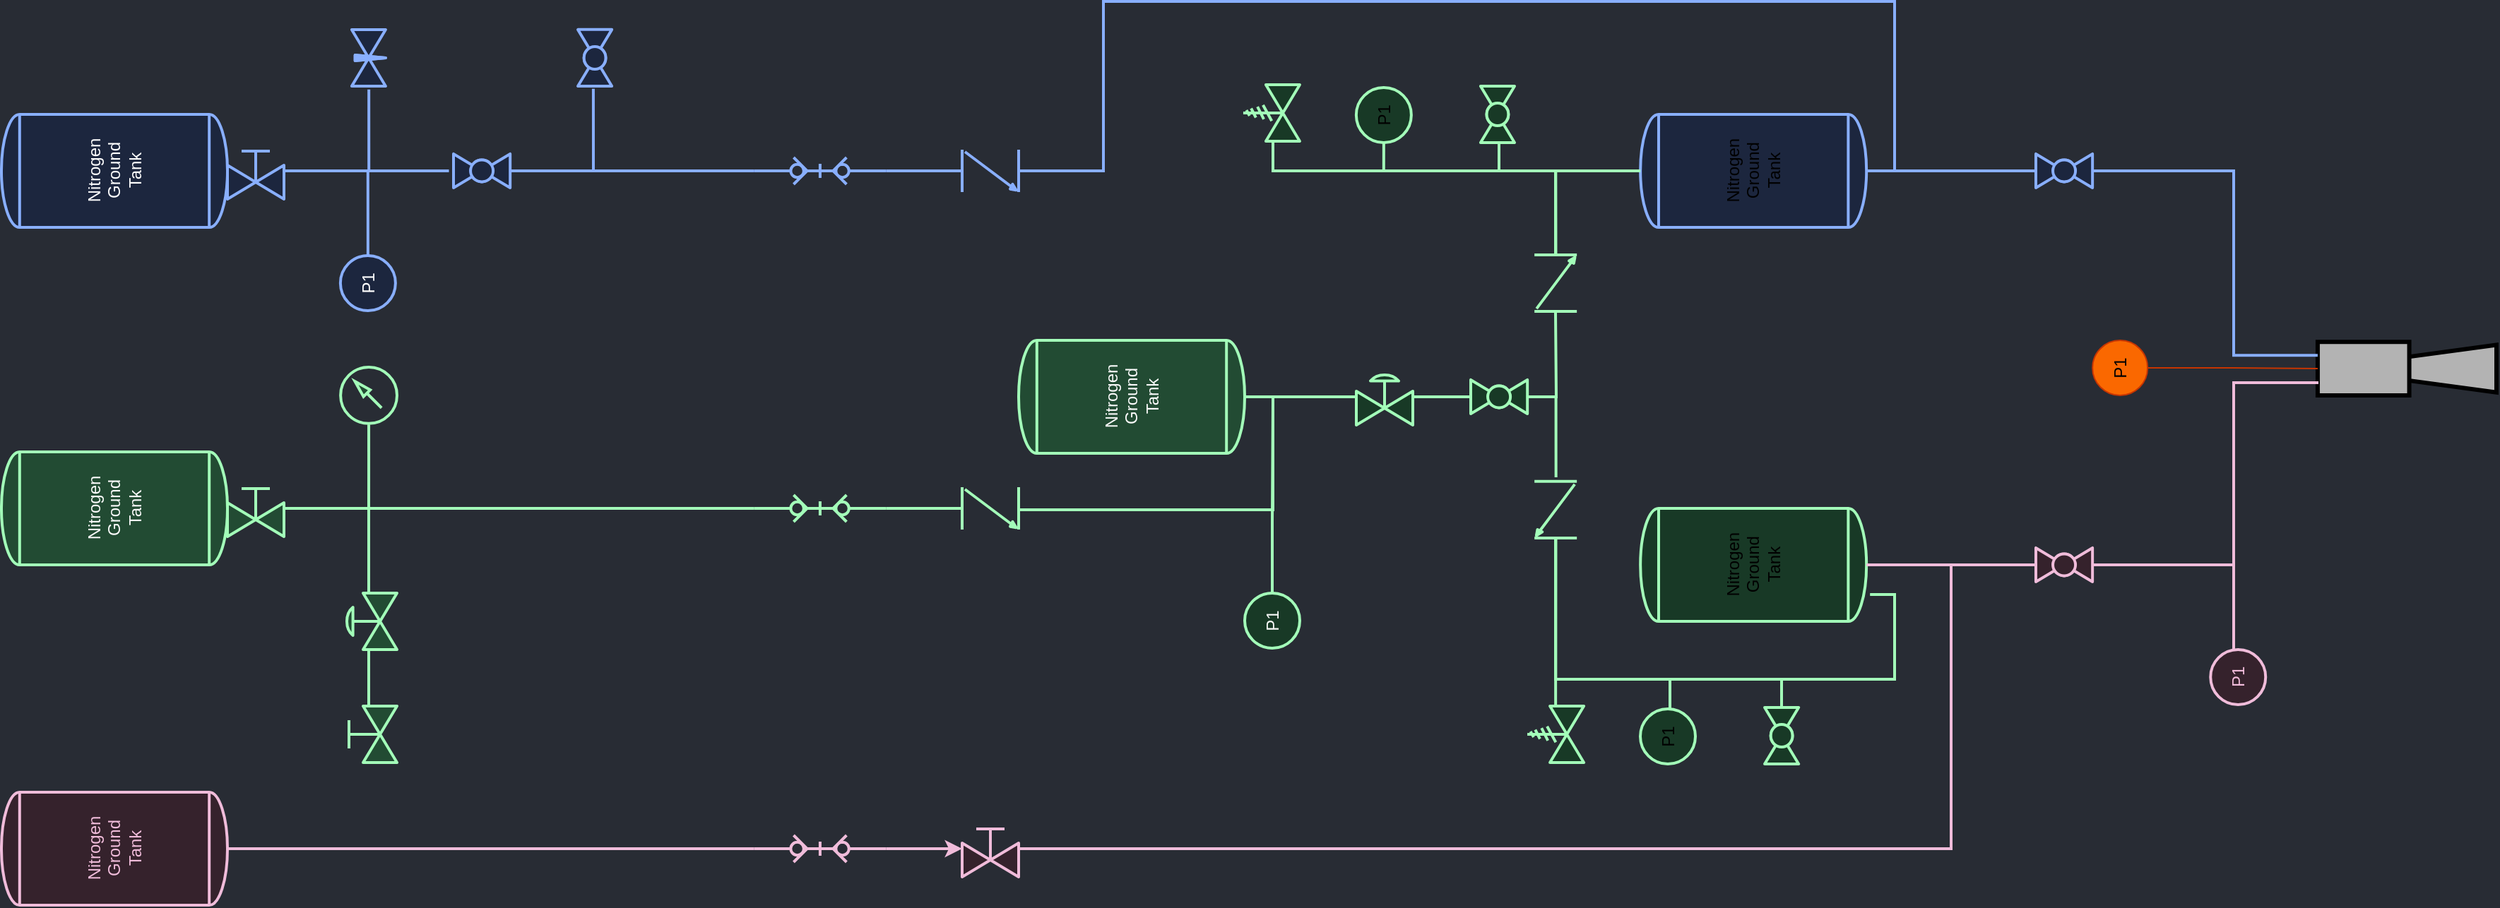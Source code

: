 <mxfile version="21.5.2" type="github">
  <diagram name="Simplified" id="CqWv-y_qysSa1M4fhtOu">
    <mxGraphModel dx="2442" dy="1494" grid="1" gridSize="10" guides="1" tooltips="1" connect="1" arrows="1" fold="1" page="1" pageScale="1" pageWidth="850" pageHeight="1100" background="#282c34" math="0" shadow="0">
      <root>
        <mxCell id="0" />
        <mxCell id="1" parent="0" />
        <mxCell id="ajLOecNCnTilgNTq40M5-18" value="" style="verticalLabelPosition=bottom;aspect=fixed;html=1;verticalAlign=top;fillColor=#224B33;align=center;outlineConnect=0;shape=mxgraph.fluid_power.x11820;points=[[0.5,1,0]];rotation=0;strokeColor=#A3FEB9;strokeWidth=2;fontColor=#FAFAFA;" parent="1" vertex="1">
          <mxGeometry x="280.06" y="439" width="39.94" height="60" as="geometry" />
        </mxCell>
        <mxCell id="ajLOecNCnTilgNTq40M5-359" value="Nitrogen&lt;br&gt;Ground&lt;br&gt;Tank" style="shape=mxgraph.pid.vessels.tank;html=1;pointerEvents=1;align=center;verticalLabelPosition=middle;verticalAlign=middle;dashed=0;labelPosition=center;fillColor=#1C263E;strokeColor=#89AFFE;rotation=-90;fontColor=#ffffff;strokeWidth=2;" parent="1" vertex="1">
          <mxGeometry x="80" y="220" width="80" height="160" as="geometry" />
        </mxCell>
        <mxCell id="ajLOecNCnTilgNTq40M5-388" style="edgeStyle=orthogonalEdgeStyle;rounded=0;orthogonalLoop=1;jettySize=auto;html=1;entryX=1.081;entryY=0.5;entryDx=0;entryDy=0;entryPerimeter=0;fillColor=#1C263E;strokeColor=#89AFFE;strokeWidth=2;endArrow=none;endFill=0;" parent="1" source="ajLOecNCnTilgNTq40M5-360" target="ajLOecNCnTilgNTq40M5-382" edge="1">
          <mxGeometry relative="1" as="geometry">
            <mxPoint x="350" y="300" as="targetPoint" />
          </mxGeometry>
        </mxCell>
        <mxCell id="ajLOecNCnTilgNTq40M5-389" style="edgeStyle=orthogonalEdgeStyle;rounded=0;orthogonalLoop=1;jettySize=auto;html=1;entryX=1;entryY=0.5;entryDx=0;entryDy=0;fillColor=#1C263E;strokeColor=#89AFFE;strokeWidth=2;endArrow=none;endFill=0;" parent="1" source="ajLOecNCnTilgNTq40M5-360" target="ajLOecNCnTilgNTq40M5-381" edge="1">
          <mxGeometry relative="1" as="geometry">
            <Array as="points">
              <mxPoint x="299" y="300" />
            </Array>
          </mxGeometry>
        </mxCell>
        <mxCell id="ajLOecNCnTilgNTq40M5-390" style="edgeStyle=orthogonalEdgeStyle;rounded=0;orthogonalLoop=1;jettySize=auto;html=1;entryX=-0.059;entryY=0.506;entryDx=0;entryDy=0;entryPerimeter=0;fillColor=#1C263E;strokeColor=#89AFFE;strokeWidth=2;endArrow=none;endFill=0;" parent="1" source="ajLOecNCnTilgNTq40M5-360" target="ajLOecNCnTilgNTq40M5-380" edge="1">
          <mxGeometry relative="1" as="geometry" />
        </mxCell>
        <mxCell id="ajLOecNCnTilgNTq40M5-360" value="" style="verticalLabelPosition=bottom;align=center;html=1;verticalAlign=top;pointerEvents=1;dashed=0;shape=mxgraph.pid2valves.valve;valveType=gate;actuator=man;rotation=0;fillColor=#1C263E;strokeColor=#89AFFE;fontColor=#ffffff;strokeWidth=2;" parent="1" vertex="1">
          <mxGeometry x="200" y="280" width="40" height="40" as="geometry" />
        </mxCell>
        <mxCell id="ajLOecNCnTilgNTq40M5-399" style="edgeStyle=orthogonalEdgeStyle;rounded=0;orthogonalLoop=1;jettySize=auto;html=1;entryX=0.5;entryY=0;entryDx=0;entryDy=0;entryPerimeter=0;fillColor=#35222C;fontColor=#F0BCDA;strokeColor=#F0BCDA;strokeWidth=2;endArrow=none;endFill=0;" parent="1" source="ajLOecNCnTilgNTq40M5-361" target="ajLOecNCnTilgNTq40M5-396" edge="1">
          <mxGeometry relative="1" as="geometry" />
        </mxCell>
        <mxCell id="ajLOecNCnTilgNTq40M5-361" value="Nitrogen&lt;br&gt;Ground&lt;br&gt;Tank" style="shape=mxgraph.pid.vessels.tank;html=1;pointerEvents=1;align=center;verticalLabelPosition=middle;verticalAlign=middle;dashed=0;labelPosition=center;fillColor=#35222C;strokeColor=#F0BCDA;rotation=-90;fontColor=#F0BCDA;strokeWidth=2;" parent="1" vertex="1">
          <mxGeometry x="80" y="700" width="80" height="160" as="geometry" />
        </mxCell>
        <mxCell id="ajLOecNCnTilgNTq40M5-363" value="Nitrogen&lt;br&gt;Ground&lt;br&gt;Tank" style="shape=mxgraph.pid.vessels.tank;html=1;pointerEvents=1;align=center;verticalLabelPosition=middle;verticalAlign=middle;dashed=0;labelPosition=center;fillColor=#224B33;strokeColor=#A3FEB9;rotation=-90;strokeWidth=2;fontColor=#FAFAFA;" parent="1" vertex="1">
          <mxGeometry x="80" y="459" width="80" height="160" as="geometry" />
        </mxCell>
        <mxCell id="ajLOecNCnTilgNTq40M5-378" style="edgeStyle=orthogonalEdgeStyle;rounded=0;orthogonalLoop=1;jettySize=auto;html=1;entryX=1;entryY=0.5;entryDx=0;entryDy=0;entryPerimeter=0;strokeColor=#A3FEB9;fillColor=#224B33;strokeWidth=2;fontColor=#FAFAFA;endArrow=none;endFill=0;" parent="1" source="ajLOecNCnTilgNTq40M5-364" target="ajLOecNCnTilgNTq40M5-367" edge="1">
          <mxGeometry relative="1" as="geometry">
            <mxPoint x="300" y="589" as="targetPoint" />
          </mxGeometry>
        </mxCell>
        <mxCell id="ajLOecNCnTilgNTq40M5-379" style="edgeStyle=orthogonalEdgeStyle;rounded=0;orthogonalLoop=1;jettySize=auto;html=1;entryX=0.5;entryY=1;entryDx=0;entryDy=0;entryPerimeter=0;strokeColor=#A3FEB9;fillColor=#224B33;strokeWidth=2;fontColor=#FAFAFA;endArrow=none;endFill=0;" parent="1" source="ajLOecNCnTilgNTq40M5-364" target="ajLOecNCnTilgNTq40M5-18" edge="1">
          <mxGeometry relative="1" as="geometry" />
        </mxCell>
        <mxCell id="ajLOecNCnTilgNTq40M5-387" style="edgeStyle=orthogonalEdgeStyle;rounded=0;orthogonalLoop=1;jettySize=auto;html=1;strokeColor=#A3FEB9;fillColor=#224B33;strokeWidth=2;fontColor=#FAFAFA;endArrow=none;endFill=0;" parent="1" source="ajLOecNCnTilgNTq40M5-364" edge="1">
          <mxGeometry relative="1" as="geometry">
            <mxPoint x="360" y="539" as="targetPoint" />
          </mxGeometry>
        </mxCell>
        <mxCell id="ajLOecNCnTilgNTq40M5-364" value="" style="verticalLabelPosition=bottom;align=center;html=1;verticalAlign=top;pointerEvents=1;dashed=0;shape=mxgraph.pid2valves.valve;valveType=gate;actuator=man;rotation=0;fillColor=#224B33;strokeColor=#A3FEB9;strokeWidth=2;fontColor=#FAFAFA;" parent="1" vertex="1">
          <mxGeometry x="200" y="519" width="40" height="40" as="geometry" />
        </mxCell>
        <mxCell id="ajLOecNCnTilgNTq40M5-366" value="" style="verticalLabelPosition=bottom;align=center;html=1;verticalAlign=top;pointerEvents=1;dashed=0;shape=mxgraph.pid2valves.valve;valveType=gate;actuator=man;rotation=-90;fillColor=#224B33;strokeColor=#A3FEB9;strokeWidth=2;fontColor=#FAFAFA;" parent="1" vertex="1">
          <mxGeometry x="280" y="679" width="40" height="40" as="geometry" />
        </mxCell>
        <mxCell id="ajLOecNCnTilgNTq40M5-402" style="edgeStyle=orthogonalEdgeStyle;rounded=0;orthogonalLoop=1;jettySize=auto;html=1;entryX=1;entryY=0.5;entryDx=0;entryDy=0;entryPerimeter=0;strokeColor=#A3FEB9;fillColor=#224B33;strokeWidth=2;fontColor=#FAFAFA;endArrow=none;endFill=0;" parent="1" source="ajLOecNCnTilgNTq40M5-367" target="ajLOecNCnTilgNTq40M5-366" edge="1">
          <mxGeometry relative="1" as="geometry" />
        </mxCell>
        <mxCell id="ajLOecNCnTilgNTq40M5-367" value="" style="verticalLabelPosition=bottom;align=center;html=1;verticalAlign=top;pointerEvents=1;dashed=0;shape=mxgraph.pid2valves.valve;valveType=gate;actuator=diaph;rotation=-90;fillColor=#224B33;strokeWidth=2;strokeColor=#A3FEB9;fontColor=#FAFAFA;" parent="1" vertex="1">
          <mxGeometry x="280" y="599" width="40" height="40" as="geometry" />
        </mxCell>
        <mxCell id="ajLOecNCnTilgNTq40M5-413" style="edgeStyle=orthogonalEdgeStyle;rounded=0;orthogonalLoop=1;jettySize=auto;html=1;entryX=0.025;entryY=0.5;entryDx=0;entryDy=0;entryPerimeter=0;fillColor=#183926;strokeColor=#A3FEB9;strokeWidth=2;fontColor=#FAFAFA;endArrow=none;endFill=0;" parent="1" source="ajLOecNCnTilgNTq40M5-375" target="ajLOecNCnTilgNTq40M5-409" edge="1">
          <mxGeometry relative="1" as="geometry" />
        </mxCell>
        <mxCell id="ajLOecNCnTilgNTq40M5-375" value="Nitrogen&lt;br&gt;Ground&lt;br&gt;Tank" style="shape=mxgraph.pid.vessels.tank;html=1;pointerEvents=1;align=center;verticalLabelPosition=middle;verticalAlign=middle;dashed=0;labelPosition=center;fillColor=#224B33;strokeColor=#A3FEB9;rotation=-90;strokeWidth=2;fontColor=#FAFAFA;" parent="1" vertex="1">
          <mxGeometry x="800" y="380" width="80" height="160" as="geometry" />
        </mxCell>
        <mxCell id="ajLOecNCnTilgNTq40M5-398" style="edgeStyle=orthogonalEdgeStyle;rounded=0;orthogonalLoop=1;jettySize=auto;html=1;fillColor=#1C263E;strokeColor=#89AFFE;strokeWidth=2;endArrow=none;endFill=0;" parent="1" source="ajLOecNCnTilgNTq40M5-376" edge="1">
          <mxGeometry relative="1" as="geometry">
            <mxPoint x="460" y="300.0" as="targetPoint" />
          </mxGeometry>
        </mxCell>
        <mxCell id="ajLOecNCnTilgNTq40M5-436" value="" style="edgeStyle=orthogonalEdgeStyle;rounded=0;orthogonalLoop=1;jettySize=auto;html=1;fillColor=#1C263E;strokeColor=#89AFFE;strokeWidth=2;endArrow=none;endFill=0;" parent="1" source="ajLOecNCnTilgNTq40M5-376" target="ajLOecNCnTilgNTq40M5-434" edge="1">
          <mxGeometry relative="1" as="geometry">
            <Array as="points" />
          </mxGeometry>
        </mxCell>
        <mxCell id="ajLOecNCnTilgNTq40M5-376" value="" style="verticalLabelPosition=bottom;aspect=fixed;html=1;verticalAlign=top;fillColor=#1C263E;align=center;outlineConnect=0;shape=mxgraph.fluid_power.x11740;points=[[0.5,0,0],[0.5,1,0]];strokeColor=#89AFFE;rotation=-90;fontColor=#ffffff;strokeWidth=2;" parent="1" vertex="1">
          <mxGeometry x="610.0" y="253.11" width="18.98" height="93.78" as="geometry" />
        </mxCell>
        <mxCell id="ajLOecNCnTilgNTq40M5-406" style="edgeStyle=orthogonalEdgeStyle;rounded=0;orthogonalLoop=1;jettySize=auto;html=1;entryX=0.5;entryY=1;entryDx=0;entryDy=0;entryPerimeter=0;fillColor=#224B33;strokeColor=#A3FEB9;strokeWidth=2;fontColor=#FAFAFA;endArrow=none;endFill=0;" parent="1" source="ajLOecNCnTilgNTq40M5-377" target="ajLOecNCnTilgNTq40M5-375" edge="1">
          <mxGeometry relative="1" as="geometry">
            <Array as="points">
              <mxPoint x="940" y="540" />
              <mxPoint x="940" y="460" />
            </Array>
          </mxGeometry>
        </mxCell>
        <mxCell id="ajLOecNCnTilgNTq40M5-377" value="" style="verticalLabelPosition=bottom;align=center;html=1;verticalAlign=top;pointerEvents=1;dashed=0;shape=mxgraph.pid2valves.valve;valveType=check;rotation=0;fillColor=#224B33;strokeColor=#A3FEB9;strokeWidth=2;fontColor=#FAFAFA;" parent="1" vertex="1">
          <mxGeometry x="720" y="524" width="40" height="30" as="geometry" />
        </mxCell>
        <mxCell id="ajLOecNCnTilgNTq40M5-380" value="" style="verticalLabelPosition=bottom;align=center;html=1;verticalAlign=top;pointerEvents=1;dashed=0;shape=mxgraph.pid2valves.valve;valveType=needle;rotation=-90;fillColor=#1C263E;strokeColor=#89AFFE;fontColor=#ffffff;strokeWidth=2;" parent="1" vertex="1">
          <mxGeometry x="279.94" y="208" width="40" height="24" as="geometry" />
        </mxCell>
        <mxCell id="ajLOecNCnTilgNTq40M5-381" value="P1" style="ellipse;whiteSpace=wrap;html=1;aspect=fixed;fillColor=#1C263E;strokeColor=#89AFFE;rotation=-90;fontColor=#ffffff;strokeWidth=2;" parent="1" vertex="1">
          <mxGeometry x="279.94" y="360" width="39" height="39" as="geometry" />
        </mxCell>
        <mxCell id="ajLOecNCnTilgNTq40M5-395" style="edgeStyle=orthogonalEdgeStyle;rounded=0;orthogonalLoop=1;jettySize=auto;html=1;entryX=1.046;entryY=0.545;entryDx=0;entryDy=0;entryPerimeter=0;fillColor=#1C263E;strokeColor=#89AFFE;strokeWidth=2;endArrow=none;endFill=0;" parent="1" source="ajLOecNCnTilgNTq40M5-382" target="ajLOecNCnTilgNTq40M5-386" edge="1">
          <mxGeometry relative="1" as="geometry" />
        </mxCell>
        <mxCell id="ajLOecNCnTilgNTq40M5-382" value="" style="verticalLabelPosition=bottom;align=center;html=1;verticalAlign=top;pointerEvents=1;dashed=0;shape=mxgraph.pid2valves.valve;valveType=ball;rotation=-180;fillColor=#1C263E;strokeColor=#89AFFE;fontColor=#ffffff;strokeWidth=2;" parent="1" vertex="1">
          <mxGeometry x="360" y="287.97" width="40.09" height="24.06" as="geometry" />
        </mxCell>
        <mxCell id="ajLOecNCnTilgNTq40M5-386" value="" style="verticalLabelPosition=bottom;align=center;html=1;verticalAlign=top;pointerEvents=1;dashed=0;shape=mxgraph.pid2valves.valve;valveType=ball;rotation=90;fillColor=#1C263E;strokeColor=#89AFFE;fontColor=#ffffff;strokeWidth=2;" parent="1" vertex="1">
          <mxGeometry x="440" y="207.94" width="40.09" height="24.06" as="geometry" />
        </mxCell>
        <mxCell id="ajLOecNCnTilgNTq40M5-450" style="edgeStyle=orthogonalEdgeStyle;rounded=0;orthogonalLoop=1;jettySize=auto;html=1;entryX=0;entryY=0.5;entryDx=0;entryDy=0;entryPerimeter=0;fillColor=#35222C;fontColor=#F0BCDA;strokeColor=#F0BCDA;strokeWidth=2;" parent="1" source="ajLOecNCnTilgNTq40M5-396" target="ajLOecNCnTilgNTq40M5-449" edge="1">
          <mxGeometry relative="1" as="geometry" />
        </mxCell>
        <mxCell id="ajLOecNCnTilgNTq40M5-396" value="" style="verticalLabelPosition=bottom;aspect=fixed;html=1;verticalAlign=top;fillColor=#35222C;align=center;outlineConnect=0;shape=mxgraph.fluid_power.x11740;points=[[0.5,0,0],[0.5,1,0]];strokeColor=#F0BCDA;rotation=-90;fontColor=#F0BCDA;strokeWidth=2;" parent="1" vertex="1">
          <mxGeometry x="610.0" y="733.11" width="18.98" height="93.78" as="geometry" />
        </mxCell>
        <mxCell id="ajLOecNCnTilgNTq40M5-400" style="edgeStyle=orthogonalEdgeStyle;rounded=0;orthogonalLoop=1;jettySize=auto;html=1;strokeColor=#A3FEB9;fillColor=#224B33;strokeWidth=2;fontColor=#FAFAFA;endArrow=none;endFill=0;" parent="1" source="ajLOecNCnTilgNTq40M5-397" edge="1">
          <mxGeometry relative="1" as="geometry">
            <mxPoint x="360" y="539" as="targetPoint" />
          </mxGeometry>
        </mxCell>
        <mxCell id="ajLOecNCnTilgNTq40M5-411" style="edgeStyle=orthogonalEdgeStyle;rounded=0;orthogonalLoop=1;jettySize=auto;html=1;entryX=0;entryY=0.5;entryDx=0;entryDy=0;entryPerimeter=0;fillColor=#224B33;strokeColor=#A3FEB9;strokeWidth=2;fontColor=#FAFAFA;endArrow=none;endFill=0;" parent="1" source="ajLOecNCnTilgNTq40M5-397" target="ajLOecNCnTilgNTq40M5-377" edge="1">
          <mxGeometry relative="1" as="geometry">
            <Array as="points">
              <mxPoint x="670" y="539" />
              <mxPoint x="670" y="539" />
            </Array>
          </mxGeometry>
        </mxCell>
        <mxCell id="ajLOecNCnTilgNTq40M5-397" value="" style="verticalLabelPosition=bottom;aspect=fixed;html=1;verticalAlign=top;fillColor=#224B33;align=center;outlineConnect=0;shape=mxgraph.fluid_power.x11740;points=[[0.5,0,0],[0.5,1,0]];strokeColor=#A3FEB9;rotation=-90;strokeWidth=2;fontColor=#FAFAFA;" parent="1" vertex="1">
          <mxGeometry x="610.0" y="492.11" width="18.98" height="93.78" as="geometry" />
        </mxCell>
        <mxCell id="ajLOecNCnTilgNTq40M5-439" style="edgeStyle=orthogonalEdgeStyle;rounded=0;orthogonalLoop=1;jettySize=auto;html=1;entryX=0.5;entryY=1;entryDx=0;entryDy=0;entryPerimeter=0;fillColor=#183926;strokeColor=#A3FEB9;strokeWidth=2;fontColor=#FAFAFA;endArrow=none;endFill=0;" parent="1" source="ajLOecNCnTilgNTq40M5-407" target="ajLOecNCnTilgNTq40M5-375" edge="1">
          <mxGeometry relative="1" as="geometry" />
        </mxCell>
        <mxCell id="ajLOecNCnTilgNTq40M5-407" value="P1" style="ellipse;whiteSpace=wrap;html=1;aspect=fixed;fillColor=#183926;strokeColor=#A3FEB9;rotation=-90;strokeWidth=2;fontColor=#FAFAFA;" parent="1" vertex="1">
          <mxGeometry x="920.0" y="599" width="39" height="39" as="geometry" />
        </mxCell>
        <mxCell id="ajLOecNCnTilgNTq40M5-414" style="edgeStyle=orthogonalEdgeStyle;rounded=0;orthogonalLoop=1;jettySize=auto;html=1;fillColor=#183926;strokeColor=#A3FEB9;strokeWidth=2;fontColor=#FAFAFA;endArrow=none;endFill=0;" parent="1" source="ajLOecNCnTilgNTq40M5-409" edge="1">
          <mxGeometry relative="1" as="geometry">
            <mxPoint x="1080" y="460" as="targetPoint" />
          </mxGeometry>
        </mxCell>
        <mxCell id="ajLOecNCnTilgNTq40M5-409" value="" style="verticalLabelPosition=bottom;align=center;html=1;verticalAlign=top;pointerEvents=1;dashed=0;shape=mxgraph.pid2valves.valve;valveType=gate;actuator=diaph;rotation=0;fillColor=#183926;strokeWidth=2;strokeColor=#A3FEB9;fontColor=#FAFAFA;" parent="1" vertex="1">
          <mxGeometry x="999" y="440" width="40" height="40" as="geometry" />
        </mxCell>
        <mxCell id="ajLOecNCnTilgNTq40M5-440" style="edgeStyle=orthogonalEdgeStyle;rounded=0;orthogonalLoop=1;jettySize=auto;html=1;fontColor=#FAFAFA;strokeWidth=2;fillColor=#183926;strokeColor=#A3FEB9;endArrow=none;endFill=0;" parent="1" source="ajLOecNCnTilgNTq40M5-412" edge="1">
          <mxGeometry relative="1" as="geometry">
            <mxPoint x="1140" y="400" as="targetPoint" />
          </mxGeometry>
        </mxCell>
        <mxCell id="ajLOecNCnTilgNTq40M5-441" style="edgeStyle=orthogonalEdgeStyle;rounded=0;orthogonalLoop=1;jettySize=auto;html=1;entryX=-0.074;entryY=0.492;entryDx=0;entryDy=0;entryPerimeter=0;fontColor=#FAFAFA;strokeWidth=2;fillColor=#183926;strokeColor=#A3FEB9;endArrow=none;endFill=0;" parent="1" source="ajLOecNCnTilgNTq40M5-412" target="ajLOecNCnTilgNTq40M5-417" edge="1">
          <mxGeometry relative="1" as="geometry" />
        </mxCell>
        <mxCell id="ajLOecNCnTilgNTq40M5-412" value="" style="verticalLabelPosition=bottom;align=center;html=1;verticalAlign=top;pointerEvents=1;dashed=0;shape=mxgraph.pid2valves.valve;valveType=ball;rotation=-180;fillColor=#183926;strokeColor=#A3FEB9;strokeWidth=2;fontColor=#FAFAFA;" parent="1" vertex="1">
          <mxGeometry x="1080" y="447.97" width="40.09" height="24.06" as="geometry" />
        </mxCell>
        <mxCell id="ajLOecNCnTilgNTq40M5-454" style="edgeStyle=orthogonalEdgeStyle;rounded=0;orthogonalLoop=1;jettySize=auto;html=1;strokeColor=#89AFFE;strokeWidth=2;fillColor=#1C263E;endArrow=none;endFill=0;" parent="1" source="ajLOecNCnTilgNTq40M5-415" edge="1">
          <mxGeometry relative="1" as="geometry">
            <mxPoint x="1480" y="300" as="targetPoint" />
          </mxGeometry>
        </mxCell>
        <mxCell id="ajLOecNCnTilgNTq40M5-415" value="Nitrogen&lt;br&gt;Ground&lt;br&gt;Tank" style="shape=mxgraph.pid.vessels.tank;html=1;pointerEvents=1;align=center;verticalLabelPosition=middle;verticalAlign=middle;dashed=0;labelPosition=center;fillColor=#1C263E;strokeColor=#89AFFE;rotation=-90;strokeWidth=2;" parent="1" vertex="1">
          <mxGeometry x="1240.09" y="220" width="80" height="160" as="geometry" />
        </mxCell>
        <mxCell id="ajLOecNCnTilgNTq40M5-443" style="edgeStyle=orthogonalEdgeStyle;rounded=0;orthogonalLoop=1;jettySize=auto;html=1;entryX=0.975;entryY=0.501;entryDx=0;entryDy=0;entryPerimeter=0;fontColor=#FAFAFA;strokeWidth=2;fillColor=#183926;strokeColor=#A3FEB9;endArrow=none;endFill=0;" parent="1" source="ajLOecNCnTilgNTq40M5-417" target="ajLOecNCnTilgNTq40M5-421" edge="1">
          <mxGeometry relative="1" as="geometry" />
        </mxCell>
        <mxCell id="ajLOecNCnTilgNTq40M5-444" style="edgeStyle=orthogonalEdgeStyle;rounded=0;orthogonalLoop=1;jettySize=auto;html=1;entryX=0.999;entryY=0.498;entryDx=0;entryDy=0;entryPerimeter=0;fillColor=#183926;strokeColor=#A3FEB9;strokeWidth=2;endArrow=none;endFill=0;" parent="1" source="ajLOecNCnTilgNTq40M5-417" target="ajLOecNCnTilgNTq40M5-423" edge="1">
          <mxGeometry relative="1" as="geometry">
            <Array as="points">
              <mxPoint x="1140" y="660" />
              <mxPoint x="1300" y="660" />
            </Array>
          </mxGeometry>
        </mxCell>
        <mxCell id="ajLOecNCnTilgNTq40M5-445" style="edgeStyle=orthogonalEdgeStyle;rounded=0;orthogonalLoop=1;jettySize=auto;html=1;fillColor=#183926;strokeColor=#A3FEB9;strokeWidth=2;endArrow=none;endFill=0;" parent="1" source="ajLOecNCnTilgNTq40M5-417" edge="1">
          <mxGeometry relative="1" as="geometry">
            <mxPoint x="1220" y="680" as="targetPoint" />
            <Array as="points">
              <mxPoint x="1140" y="660" />
              <mxPoint x="1221" y="660" />
              <mxPoint x="1221" y="680" />
            </Array>
          </mxGeometry>
        </mxCell>
        <mxCell id="ajLOecNCnTilgNTq40M5-447" style="edgeStyle=orthogonalEdgeStyle;rounded=0;orthogonalLoop=1;jettySize=auto;html=1;entryX=0.241;entryY=1.016;entryDx=0;entryDy=0;entryPerimeter=0;fillColor=#183926;strokeColor=#A3FEB9;strokeWidth=2;endArrow=none;endFill=0;" parent="1" source="ajLOecNCnTilgNTq40M5-417" target="ajLOecNCnTilgNTq40M5-420" edge="1">
          <mxGeometry relative="1" as="geometry">
            <Array as="points">
              <mxPoint x="1140" y="660" />
              <mxPoint x="1380" y="660" />
              <mxPoint x="1380" y="600" />
              <mxPoint x="1362" y="600" />
            </Array>
          </mxGeometry>
        </mxCell>
        <mxCell id="ajLOecNCnTilgNTq40M5-417" value="" style="verticalLabelPosition=bottom;align=center;html=1;verticalAlign=top;pointerEvents=1;dashed=0;shape=mxgraph.pid2valves.valve;valveType=check;rotation=90;fontColor=#FAFAFA;strokeWidth=2;fillColor=#183926;strokeColor=#A3FEB9;" parent="1" vertex="1">
          <mxGeometry x="1120.04" y="524.96" width="40.09" height="30" as="geometry" />
        </mxCell>
        <mxCell id="ajLOecNCnTilgNTq40M5-428" style="edgeStyle=orthogonalEdgeStyle;rounded=0;orthogonalLoop=1;jettySize=auto;html=1;entryX=0.5;entryY=0;entryDx=0;entryDy=0;entryPerimeter=0;fillColor=#183926;strokeColor=#A3FEB9;strokeWidth=2;endArrow=none;endFill=0;" parent="1" source="ajLOecNCnTilgNTq40M5-419" target="ajLOecNCnTilgNTq40M5-415" edge="1">
          <mxGeometry relative="1" as="geometry">
            <Array as="points">
              <mxPoint x="1140" y="300" />
            </Array>
          </mxGeometry>
        </mxCell>
        <mxCell id="ajLOecNCnTilgNTq40M5-431" style="edgeStyle=orthogonalEdgeStyle;rounded=0;orthogonalLoop=1;jettySize=auto;html=1;entryX=0.001;entryY=0.543;entryDx=0;entryDy=0;entryPerimeter=0;fillColor=#183926;strokeColor=#A3FEB9;strokeWidth=2;endArrow=none;endFill=0;" parent="1" source="ajLOecNCnTilgNTq40M5-419" target="ajLOecNCnTilgNTq40M5-426" edge="1">
          <mxGeometry relative="1" as="geometry">
            <Array as="points">
              <mxPoint x="1140" y="300" />
              <mxPoint x="1100" y="300" />
            </Array>
          </mxGeometry>
        </mxCell>
        <mxCell id="ajLOecNCnTilgNTq40M5-432" style="edgeStyle=orthogonalEdgeStyle;rounded=0;orthogonalLoop=1;jettySize=auto;html=1;entryX=0;entryY=0.5;entryDx=0;entryDy=0;fillColor=#183926;strokeColor=#A3FEB9;strokeWidth=2;endArrow=none;endFill=0;" parent="1" source="ajLOecNCnTilgNTq40M5-419" target="ajLOecNCnTilgNTq40M5-425" edge="1">
          <mxGeometry relative="1" as="geometry">
            <Array as="points">
              <mxPoint x="1140" y="300" />
              <mxPoint x="1018" y="300" />
            </Array>
          </mxGeometry>
        </mxCell>
        <mxCell id="ajLOecNCnTilgNTq40M5-433" style="edgeStyle=orthogonalEdgeStyle;rounded=0;orthogonalLoop=1;jettySize=auto;html=1;fillColor=#183926;strokeColor=#A3FEB9;strokeWidth=2;endArrow=none;endFill=0;" parent="1" source="ajLOecNCnTilgNTq40M5-419" edge="1">
          <mxGeometry relative="1" as="geometry">
            <mxPoint x="940" y="280" as="targetPoint" />
            <Array as="points">
              <mxPoint x="1140" y="300" />
              <mxPoint x="940" y="300" />
            </Array>
          </mxGeometry>
        </mxCell>
        <mxCell id="ajLOecNCnTilgNTq40M5-419" value="" style="verticalLabelPosition=bottom;align=center;html=1;verticalAlign=top;pointerEvents=1;dashed=0;shape=mxgraph.pid2valves.valve;valveType=check;rotation=-90;fillColor=#183926;strokeColor=#A3FEB9;strokeWidth=2;" parent="1" vertex="1">
          <mxGeometry x="1120.04" y="364.5" width="40.09" height="30" as="geometry" />
        </mxCell>
        <mxCell id="ajLOecNCnTilgNTq40M5-463" style="edgeStyle=orthogonalEdgeStyle;rounded=0;orthogonalLoop=1;jettySize=auto;html=1;entryX=1;entryY=0.5;entryDx=0;entryDy=0;entryPerimeter=0;fillColor=#35222C;fontColor=#F0BCDA;strokeColor=#F0BCDA;strokeWidth=2;endArrow=none;endFill=0;" parent="1" source="ajLOecNCnTilgNTq40M5-420" target="ajLOecNCnTilgNTq40M5-460" edge="1">
          <mxGeometry relative="1" as="geometry" />
        </mxCell>
        <mxCell id="ajLOecNCnTilgNTq40M5-420" value="Nitrogen&lt;br&gt;Ground&lt;br&gt;Tank" style="shape=mxgraph.pid.vessels.tank;html=1;pointerEvents=1;align=center;verticalLabelPosition=middle;verticalAlign=middle;dashed=0;labelPosition=center;fillColor=#183926;strokeColor=#A3FEB9;rotation=-90;strokeWidth=2;" parent="1" vertex="1">
          <mxGeometry x="1240.09" y="499" width="80" height="160" as="geometry" />
        </mxCell>
        <mxCell id="ajLOecNCnTilgNTq40M5-421" value="" style="verticalLabelPosition=bottom;align=center;html=1;verticalAlign=top;pointerEvents=1;dashed=0;shape=mxgraph.pid2valves.valve;valveType=gate;actuator=spring;rotation=-90;fontColor=#FAFAFA;strokeWidth=2;fillColor=#183926;strokeColor=#A3FEB9;" parent="1" vertex="1">
          <mxGeometry x="1120.04" y="679" width="40" height="40" as="geometry" />
        </mxCell>
        <mxCell id="ajLOecNCnTilgNTq40M5-422" value="P1" style="ellipse;whiteSpace=wrap;html=1;aspect=fixed;fillColor=#183926;strokeColor=#A3FEB9;rotation=-90;strokeWidth=2;" parent="1" vertex="1">
          <mxGeometry x="1200.0" y="681" width="39" height="39" as="geometry" />
        </mxCell>
        <mxCell id="ajLOecNCnTilgNTq40M5-423" value="" style="verticalLabelPosition=bottom;align=center;html=1;verticalAlign=top;pointerEvents=1;dashed=0;shape=mxgraph.pid2valves.valve;valveType=ball;rotation=-90;fillColor=#183926;strokeColor=#A3FEB9;strokeWidth=2;" parent="1" vertex="1">
          <mxGeometry x="1280" y="687.97" width="40.09" height="24.06" as="geometry" />
        </mxCell>
        <mxCell id="ajLOecNCnTilgNTq40M5-424" value="" style="verticalLabelPosition=bottom;align=center;html=1;verticalAlign=top;pointerEvents=1;dashed=0;shape=mxgraph.pid2valves.valve;valveType=gate;actuator=spring;rotation=-90;fillColor=#183926;strokeColor=#A3FEB9;strokeWidth=2;" parent="1" vertex="1">
          <mxGeometry x="918.97" y="239.0" width="40" height="40" as="geometry" />
        </mxCell>
        <mxCell id="ajLOecNCnTilgNTq40M5-425" value="P1" style="ellipse;whiteSpace=wrap;html=1;aspect=fixed;fillColor=#183926;strokeColor=#A3FEB9;rotation=-90;strokeWidth=2;" parent="1" vertex="1">
          <mxGeometry x="998.93" y="241.0" width="39" height="39" as="geometry" />
        </mxCell>
        <mxCell id="ajLOecNCnTilgNTq40M5-426" value="" style="verticalLabelPosition=bottom;align=center;html=1;verticalAlign=top;pointerEvents=1;dashed=0;shape=mxgraph.pid2valves.valve;valveType=ball;rotation=-90;fillColor=#183926;strokeColor=#A3FEB9;strokeWidth=2;" parent="1" vertex="1">
          <mxGeometry x="1078.93" y="247.97" width="40.09" height="24.06" as="geometry" />
        </mxCell>
        <mxCell id="ajLOecNCnTilgNTq40M5-438" style="edgeStyle=orthogonalEdgeStyle;rounded=0;orthogonalLoop=1;jettySize=auto;html=1;entryX=0.5;entryY=1;entryDx=0;entryDy=0;entryPerimeter=0;fillColor=#1C263E;strokeColor=#89AFFE;strokeWidth=2;endArrow=none;endFill=0;" parent="1" source="ajLOecNCnTilgNTq40M5-434" target="ajLOecNCnTilgNTq40M5-415" edge="1">
          <mxGeometry relative="1" as="geometry">
            <Array as="points">
              <mxPoint x="820" y="300" />
              <mxPoint x="820" y="180" />
              <mxPoint x="1380" y="180" />
              <mxPoint x="1380" y="300" />
            </Array>
          </mxGeometry>
        </mxCell>
        <mxCell id="ajLOecNCnTilgNTq40M5-434" value="" style="verticalLabelPosition=bottom;align=center;html=1;verticalAlign=top;pointerEvents=1;dashed=0;shape=mxgraph.pid2valves.valve;valveType=check;rotation=0;fillColor=#1C263E;strokeColor=#89AFFE;fontColor=#ffffff;strokeWidth=2;" parent="1" vertex="1">
          <mxGeometry x="720" y="285" width="40" height="30" as="geometry" />
        </mxCell>
        <mxCell id="ajLOecNCnTilgNTq40M5-451" style="edgeStyle=orthogonalEdgeStyle;rounded=0;orthogonalLoop=1;jettySize=auto;html=1;entryX=0.5;entryY=1;entryDx=0;entryDy=0;entryPerimeter=0;fillColor=#35222C;fontColor=#F0BCDA;strokeColor=#F0BCDA;strokeWidth=2;endArrow=none;endFill=0;" parent="1" source="ajLOecNCnTilgNTq40M5-449" target="ajLOecNCnTilgNTq40M5-420" edge="1">
          <mxGeometry relative="1" as="geometry">
            <Array as="points">
              <mxPoint x="1420" y="780" />
              <mxPoint x="1420" y="579" />
            </Array>
          </mxGeometry>
        </mxCell>
        <mxCell id="ajLOecNCnTilgNTq40M5-449" value="" style="verticalLabelPosition=bottom;align=center;html=1;verticalAlign=top;pointerEvents=1;dashed=0;shape=mxgraph.pid2valves.valve;valveType=gate;actuator=man;rotation=0;fillColor=#35222C;strokeColor=#F0BCDA;fontColor=#F0BCDA;strokeWidth=2;" parent="1" vertex="1">
          <mxGeometry x="720" y="760" width="40" height="40" as="geometry" />
        </mxCell>
        <mxCell id="ajLOecNCnTilgNTq40M5-452" value="" style="verticalLabelPosition=bottom;align=center;dashed=0;html=1;verticalAlign=top;shape=mxgraph.pid.piping.concentric_reducer;rotation=-180;fillColor=#B3B3B3;strokeWidth=3;" parent="1" vertex="1">
          <mxGeometry x="1743.92" y="423.24" width="62.08" height="33.64" as="geometry" />
        </mxCell>
        <mxCell id="ajLOecNCnTilgNTq40M5-453" value="" style="rounded=0;whiteSpace=wrap;html=1;rotation=0;fillColor=#B3B3B3;strokeWidth=3;" parent="1" vertex="1">
          <mxGeometry x="1679.46" y="421.12" width="64.82" height="37.88" as="geometry" />
        </mxCell>
        <mxCell id="ajLOecNCnTilgNTq40M5-465" style="edgeStyle=orthogonalEdgeStyle;rounded=0;orthogonalLoop=1;jettySize=auto;html=1;fillColor=#35222C;fontColor=#F0BCDA;strokeColor=#F0BCDA;strokeWidth=2;endArrow=none;endFill=0;" parent="1" source="ajLOecNCnTilgNTq40M5-460" edge="1">
          <mxGeometry relative="1" as="geometry">
            <mxPoint x="1680" y="450" as="targetPoint" />
            <Array as="points">
              <mxPoint x="1620" y="579" />
              <mxPoint x="1620" y="450" />
              <mxPoint x="1679" y="450" />
            </Array>
          </mxGeometry>
        </mxCell>
        <mxCell id="ajLOecNCnTilgNTq40M5-470" style="edgeStyle=orthogonalEdgeStyle;rounded=0;orthogonalLoop=1;jettySize=auto;html=1;entryX=0.974;entryY=0.42;entryDx=0;entryDy=0;entryPerimeter=0;fillColor=#35222C;fontColor=#F0BCDA;strokeColor=#F0BCDA;strokeWidth=2;endArrow=none;endFill=0;" parent="1" source="ajLOecNCnTilgNTq40M5-460" target="ajLOecNCnTilgNTq40M5-468" edge="1">
          <mxGeometry relative="1" as="geometry">
            <mxPoint x="1620" y="630" as="targetPoint" />
          </mxGeometry>
        </mxCell>
        <mxCell id="ajLOecNCnTilgNTq40M5-460" value="" style="verticalLabelPosition=bottom;align=center;html=1;verticalAlign=top;pointerEvents=1;dashed=0;shape=mxgraph.pid2valves.valve;valveType=ball;rotation=-180;fillColor=#35222C;strokeColor=#F0BCDA;fontColor=#F0BCDA;strokeWidth=2;" parent="1" vertex="1">
          <mxGeometry x="1479.98" y="566.97" width="40.09" height="24.06" as="geometry" />
        </mxCell>
        <mxCell id="ajLOecNCnTilgNTq40M5-466" style="edgeStyle=orthogonalEdgeStyle;rounded=0;orthogonalLoop=1;jettySize=auto;html=1;entryX=0;entryY=0.25;entryDx=0;entryDy=0;strokeColor=#89AFFE;strokeWidth=2;fillColor=#1C263E;endArrow=none;endFill=0;" parent="1" source="ajLOecNCnTilgNTq40M5-461" target="ajLOecNCnTilgNTq40M5-453" edge="1">
          <mxGeometry relative="1" as="geometry">
            <Array as="points">
              <mxPoint x="1620" y="300" />
              <mxPoint x="1620" y="431" />
            </Array>
          </mxGeometry>
        </mxCell>
        <mxCell id="ajLOecNCnTilgNTq40M5-461" value="" style="verticalLabelPosition=bottom;align=center;html=1;verticalAlign=top;pointerEvents=1;dashed=0;shape=mxgraph.pid2valves.valve;valveType=ball;rotation=-180;fillColor=#1C263E;strokeColor=#89AFFE;strokeWidth=2;" parent="1" vertex="1">
          <mxGeometry x="1479.98" y="287.97" width="40.09" height="24.06" as="geometry" />
        </mxCell>
        <mxCell id="ajLOecNCnTilgNTq40M5-467" style="edgeStyle=orthogonalEdgeStyle;rounded=0;orthogonalLoop=1;jettySize=auto;html=1;entryX=0;entryY=0.5;entryDx=0;entryDy=0;fillColor=#fa6800;strokeColor=#C73500;endArrow=none;endFill=0;" parent="1" source="ajLOecNCnTilgNTq40M5-464" target="ajLOecNCnTilgNTq40M5-453" edge="1">
          <mxGeometry relative="1" as="geometry" />
        </mxCell>
        <mxCell id="ajLOecNCnTilgNTq40M5-464" value="P1" style="ellipse;whiteSpace=wrap;html=1;aspect=fixed;fillColor=#fa6800;strokeColor=#C73500;rotation=-90;fontColor=#000000;" parent="1" vertex="1">
          <mxGeometry x="1520.07" y="420" width="39" height="39" as="geometry" />
        </mxCell>
        <mxCell id="ajLOecNCnTilgNTq40M5-468" value="P1" style="ellipse;whiteSpace=wrap;html=1;aspect=fixed;fillColor=#35222C;strokeColor=#F0BCDA;rotation=-90;fontColor=#F0BCDA;strokeWidth=2;" parent="1" vertex="1">
          <mxGeometry x="1603.62" y="639" width="39" height="39" as="geometry" />
        </mxCell>
      </root>
    </mxGraphModel>
  </diagram>
</mxfile>
